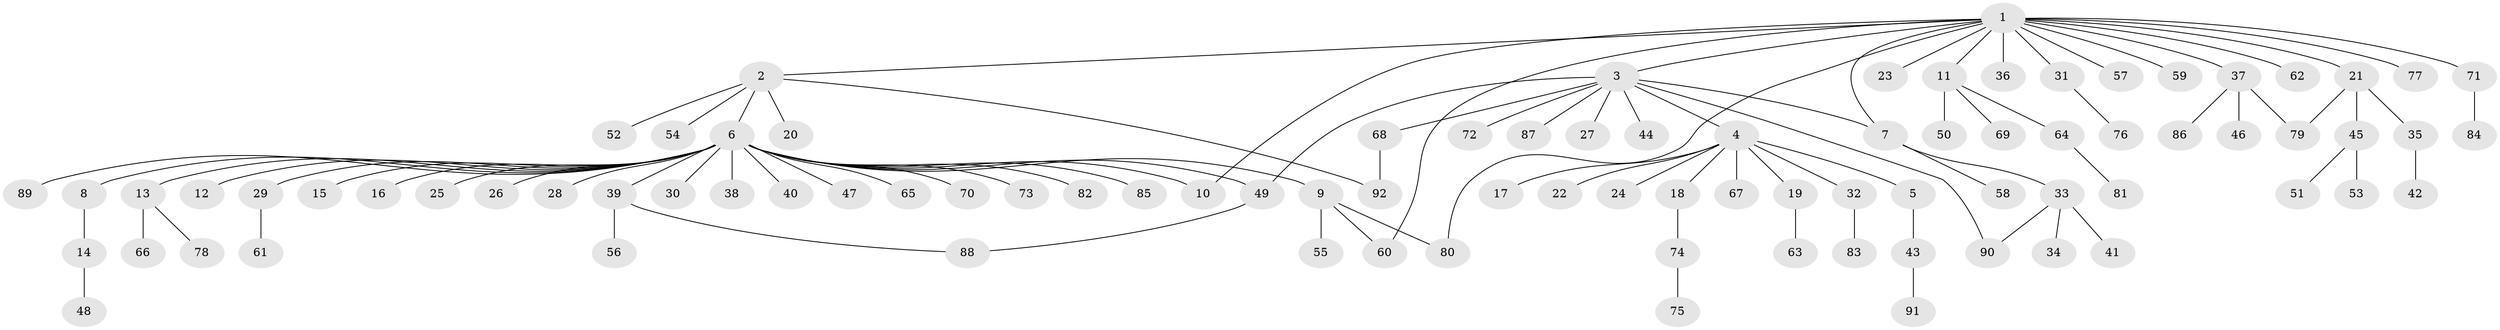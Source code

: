 // Generated by graph-tools (version 1.1) at 2025/14/03/09/25 04:14:20]
// undirected, 92 vertices, 100 edges
graph export_dot {
graph [start="1"]
  node [color=gray90,style=filled];
  1;
  2;
  3;
  4;
  5;
  6;
  7;
  8;
  9;
  10;
  11;
  12;
  13;
  14;
  15;
  16;
  17;
  18;
  19;
  20;
  21;
  22;
  23;
  24;
  25;
  26;
  27;
  28;
  29;
  30;
  31;
  32;
  33;
  34;
  35;
  36;
  37;
  38;
  39;
  40;
  41;
  42;
  43;
  44;
  45;
  46;
  47;
  48;
  49;
  50;
  51;
  52;
  53;
  54;
  55;
  56;
  57;
  58;
  59;
  60;
  61;
  62;
  63;
  64;
  65;
  66;
  67;
  68;
  69;
  70;
  71;
  72;
  73;
  74;
  75;
  76;
  77;
  78;
  79;
  80;
  81;
  82;
  83;
  84;
  85;
  86;
  87;
  88;
  89;
  90;
  91;
  92;
  1 -- 2;
  1 -- 3;
  1 -- 7;
  1 -- 10;
  1 -- 11;
  1 -- 21;
  1 -- 23;
  1 -- 31;
  1 -- 36;
  1 -- 37;
  1 -- 57;
  1 -- 59;
  1 -- 60;
  1 -- 62;
  1 -- 71;
  1 -- 77;
  1 -- 80;
  2 -- 6;
  2 -- 20;
  2 -- 52;
  2 -- 54;
  2 -- 92;
  3 -- 4;
  3 -- 7;
  3 -- 27;
  3 -- 44;
  3 -- 49;
  3 -- 68;
  3 -- 72;
  3 -- 87;
  3 -- 90;
  4 -- 5;
  4 -- 17;
  4 -- 18;
  4 -- 19;
  4 -- 22;
  4 -- 24;
  4 -- 32;
  4 -- 67;
  5 -- 43;
  6 -- 8;
  6 -- 9;
  6 -- 10;
  6 -- 12;
  6 -- 13;
  6 -- 15;
  6 -- 16;
  6 -- 25;
  6 -- 26;
  6 -- 28;
  6 -- 29;
  6 -- 30;
  6 -- 38;
  6 -- 39;
  6 -- 40;
  6 -- 47;
  6 -- 49;
  6 -- 65;
  6 -- 70;
  6 -- 73;
  6 -- 82;
  6 -- 85;
  6 -- 89;
  7 -- 33;
  7 -- 58;
  8 -- 14;
  9 -- 55;
  9 -- 60;
  9 -- 80;
  11 -- 50;
  11 -- 64;
  11 -- 69;
  13 -- 66;
  13 -- 78;
  14 -- 48;
  18 -- 74;
  19 -- 63;
  21 -- 35;
  21 -- 45;
  21 -- 79;
  29 -- 61;
  31 -- 76;
  32 -- 83;
  33 -- 34;
  33 -- 41;
  33 -- 90;
  35 -- 42;
  37 -- 46;
  37 -- 79;
  37 -- 86;
  39 -- 56;
  39 -- 88;
  43 -- 91;
  45 -- 51;
  45 -- 53;
  49 -- 88;
  64 -- 81;
  68 -- 92;
  71 -- 84;
  74 -- 75;
}
